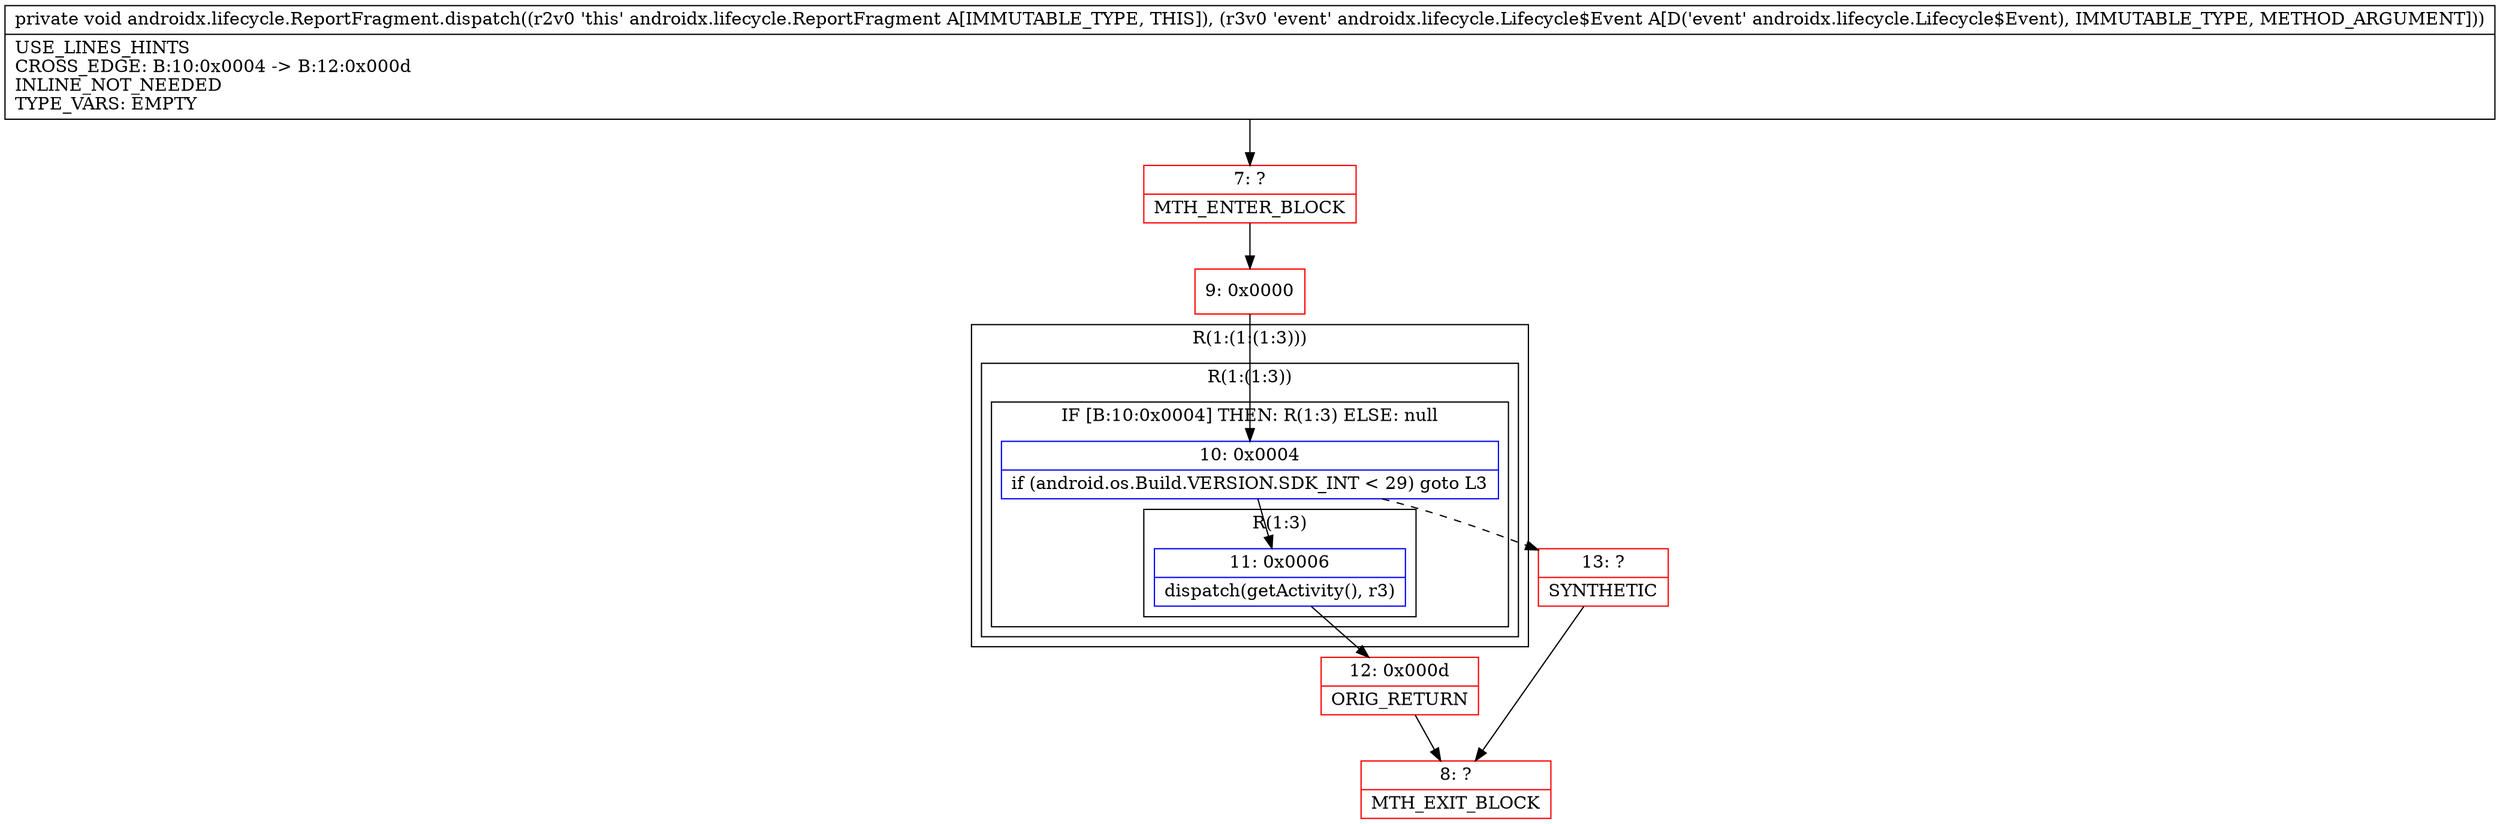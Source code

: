 digraph "CFG forandroidx.lifecycle.ReportFragment.dispatch(Landroidx\/lifecycle\/Lifecycle$Event;)V" {
subgraph cluster_Region_1279592858 {
label = "R(1:(1:(1:3)))";
node [shape=record,color=blue];
subgraph cluster_Region_1602356129 {
label = "R(1:(1:3))";
node [shape=record,color=blue];
subgraph cluster_IfRegion_769607138 {
label = "IF [B:10:0x0004] THEN: R(1:3) ELSE: null";
node [shape=record,color=blue];
Node_10 [shape=record,label="{10\:\ 0x0004|if (android.os.Build.VERSION.SDK_INT \< 29) goto L3\l}"];
subgraph cluster_Region_633422783 {
label = "R(1:3)";
node [shape=record,color=blue];
Node_11 [shape=record,label="{11\:\ 0x0006|dispatch(getActivity(), r3)\l}"];
}
}
}
}
Node_7 [shape=record,color=red,label="{7\:\ ?|MTH_ENTER_BLOCK\l}"];
Node_9 [shape=record,color=red,label="{9\:\ 0x0000}"];
Node_12 [shape=record,color=red,label="{12\:\ 0x000d|ORIG_RETURN\l}"];
Node_8 [shape=record,color=red,label="{8\:\ ?|MTH_EXIT_BLOCK\l}"];
Node_13 [shape=record,color=red,label="{13\:\ ?|SYNTHETIC\l}"];
MethodNode[shape=record,label="{private void androidx.lifecycle.ReportFragment.dispatch((r2v0 'this' androidx.lifecycle.ReportFragment A[IMMUTABLE_TYPE, THIS]), (r3v0 'event' androidx.lifecycle.Lifecycle$Event A[D('event' androidx.lifecycle.Lifecycle$Event), IMMUTABLE_TYPE, METHOD_ARGUMENT]))  | USE_LINES_HINTS\lCROSS_EDGE: B:10:0x0004 \-\> B:12:0x000d\lINLINE_NOT_NEEDED\lTYPE_VARS: EMPTY\l}"];
MethodNode -> Node_7;Node_10 -> Node_11;
Node_10 -> Node_13[style=dashed];
Node_11 -> Node_12;
Node_7 -> Node_9;
Node_9 -> Node_10;
Node_12 -> Node_8;
Node_13 -> Node_8;
}

